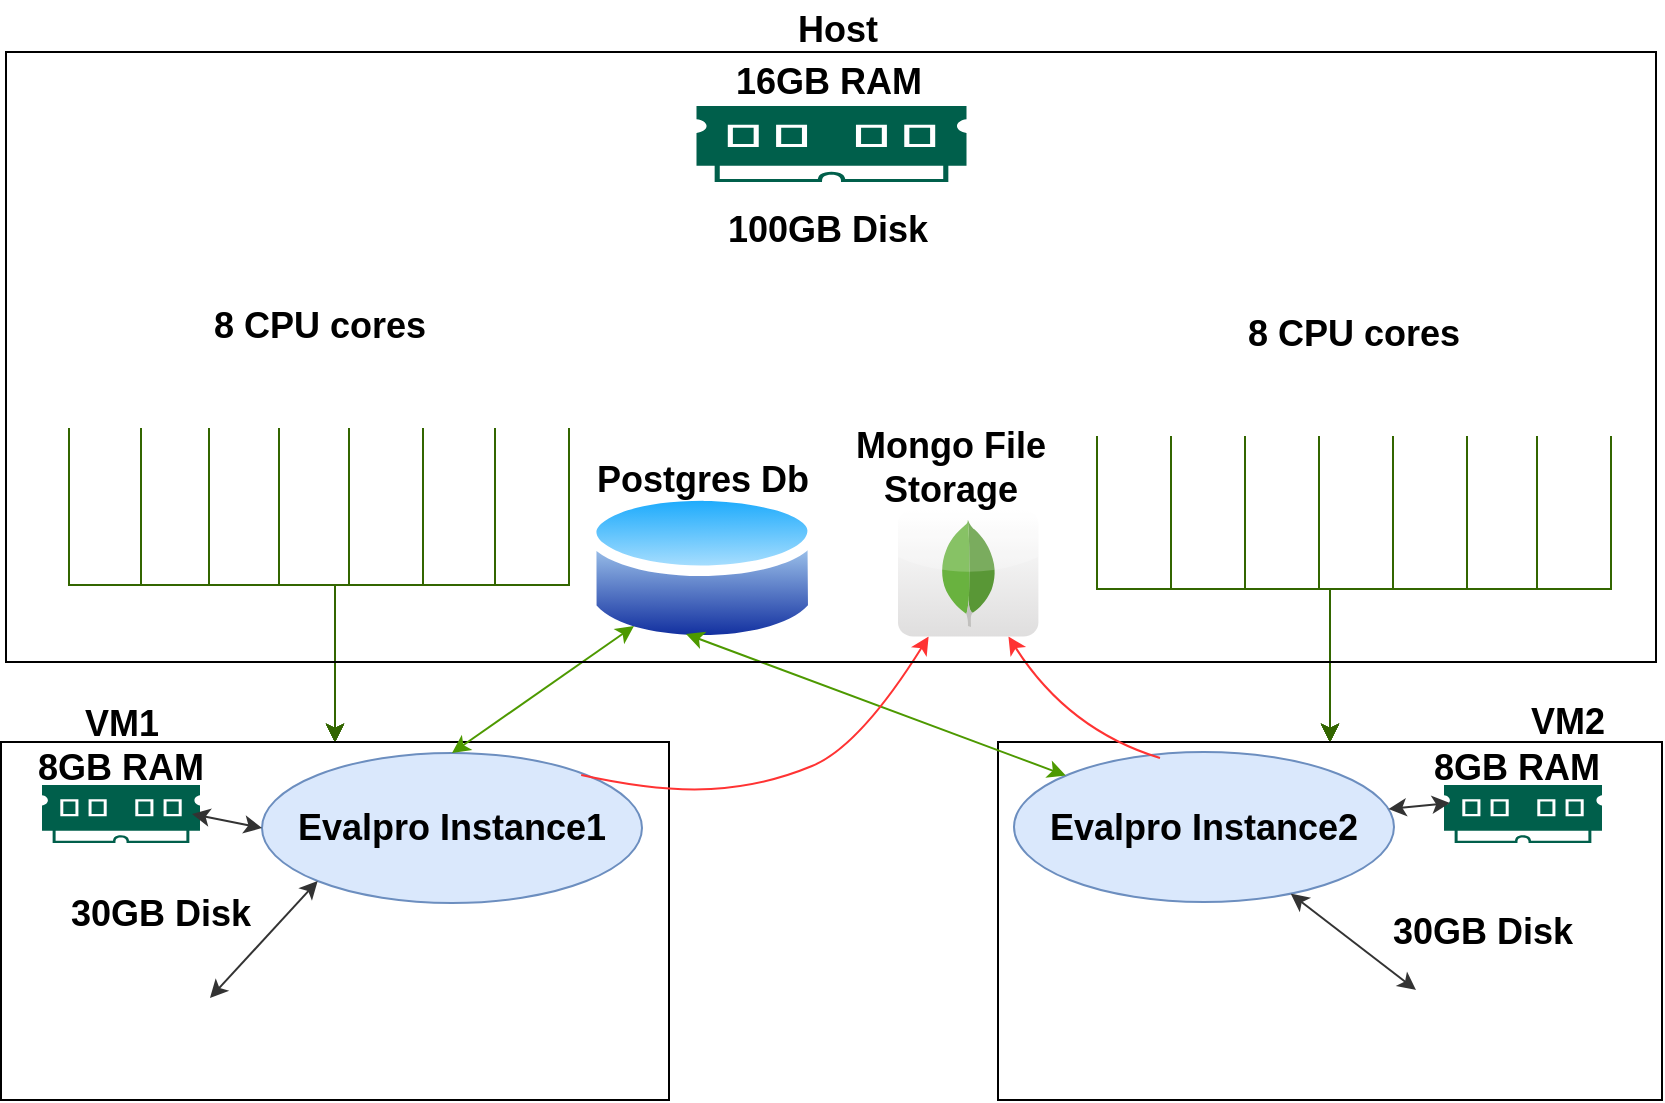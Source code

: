 <mxfile version="18.0.7" type="google"><diagram id="bLPKeY5aAbHHWYAVfeGp" name="Page-1"><mxGraphModel grid="0" page="1" gridSize="10" guides="1" tooltips="1" connect="1" arrows="1" fold="1" pageScale="1" pageWidth="850" pageHeight="1100" math="0" shadow="0"><root><mxCell id="0"/><mxCell id="1" parent="0"/><mxCell id="jILZr2DPwnPUsP_Cy7Bk-1" style="edgeStyle=orthogonalEdgeStyle;rounded=0;orthogonalLoop=1;jettySize=auto;html=1;exitX=0.5;exitY=1;exitDx=0;exitDy=0;strokeColor=#336600;" edge="1" parent="1" source="jILZr2DPwnPUsP_Cy7Bk-2" target="jILZr2DPwnPUsP_Cy7Bk-33"><mxGeometry relative="1" as="geometry"/></mxCell><mxCell id="jILZr2DPwnPUsP_Cy7Bk-2" value="" style="shape=image;html=1;verticalAlign=top;verticalLabelPosition=bottom;labelBackgroundColor=#ffffff;imageAspect=0;aspect=fixed;image=https://cdn1.iconfinder.com/data/icons/unicons-line-vol-5/24/processor-128.png;fillColor=none;" vertex="1" parent="1"><mxGeometry x="22" y="167" width="47" height="47" as="geometry"/></mxCell><mxCell id="jILZr2DPwnPUsP_Cy7Bk-3" style="edgeStyle=orthogonalEdgeStyle;rounded=0;orthogonalLoop=1;jettySize=auto;html=1;exitX=0.5;exitY=1;exitDx=0;exitDy=0;strokeColor=#336600;" edge="1" parent="1" source="jILZr2DPwnPUsP_Cy7Bk-4" target="jILZr2DPwnPUsP_Cy7Bk-33"><mxGeometry relative="1" as="geometry"/></mxCell><mxCell id="jILZr2DPwnPUsP_Cy7Bk-4" value="" style="shape=image;html=1;verticalAlign=top;verticalLabelPosition=bottom;labelBackgroundColor=#ffffff;imageAspect=0;aspect=fixed;image=https://cdn1.iconfinder.com/data/icons/unicons-line-vol-5/24/processor-128.png;fillColor=none;" vertex="1" parent="1"><mxGeometry x="58" y="167" width="47" height="47" as="geometry"/></mxCell><mxCell id="jILZr2DPwnPUsP_Cy7Bk-5" style="edgeStyle=orthogonalEdgeStyle;rounded=0;orthogonalLoop=1;jettySize=auto;html=1;exitX=0.5;exitY=1;exitDx=0;exitDy=0;entryX=0.5;entryY=0;entryDx=0;entryDy=0;strokeColor=#336600;" edge="1" parent="1" source="jILZr2DPwnPUsP_Cy7Bk-6" target="jILZr2DPwnPUsP_Cy7Bk-33"><mxGeometry relative="1" as="geometry"/></mxCell><mxCell id="jILZr2DPwnPUsP_Cy7Bk-6" value="" style="shape=image;html=1;verticalAlign=top;verticalLabelPosition=bottom;labelBackgroundColor=#ffffff;imageAspect=0;aspect=fixed;image=https://cdn1.iconfinder.com/data/icons/unicons-line-vol-5/24/processor-128.png;fillColor=none;" vertex="1" parent="1"><mxGeometry x="92" y="167" width="47" height="47" as="geometry"/></mxCell><mxCell id="jILZr2DPwnPUsP_Cy7Bk-7" style="edgeStyle=orthogonalEdgeStyle;rounded=0;orthogonalLoop=1;jettySize=auto;html=1;exitX=0.5;exitY=1;exitDx=0;exitDy=0;entryX=0.5;entryY=0;entryDx=0;entryDy=0;strokeColor=#336600;" edge="1" parent="1" source="jILZr2DPwnPUsP_Cy7Bk-8" target="jILZr2DPwnPUsP_Cy7Bk-33"><mxGeometry relative="1" as="geometry"/></mxCell><mxCell id="jILZr2DPwnPUsP_Cy7Bk-8" value="" style="shape=image;html=1;verticalAlign=top;verticalLabelPosition=bottom;labelBackgroundColor=#ffffff;imageAspect=0;aspect=fixed;image=https://cdn1.iconfinder.com/data/icons/unicons-line-vol-5/24/processor-128.png;fillColor=none;" vertex="1" parent="1"><mxGeometry x="127" y="167" width="47" height="47" as="geometry"/></mxCell><mxCell id="jILZr2DPwnPUsP_Cy7Bk-9" style="edgeStyle=orthogonalEdgeStyle;rounded=0;orthogonalLoop=1;jettySize=auto;html=1;exitX=0.5;exitY=1;exitDx=0;exitDy=0;entryX=0.5;entryY=0;entryDx=0;entryDy=0;strokeColor=#336600;" edge="1" parent="1" source="jILZr2DPwnPUsP_Cy7Bk-10" target="jILZr2DPwnPUsP_Cy7Bk-33"><mxGeometry relative="1" as="geometry"/></mxCell><mxCell id="jILZr2DPwnPUsP_Cy7Bk-10" value="" style="shape=image;html=1;verticalAlign=top;verticalLabelPosition=bottom;labelBackgroundColor=#ffffff;imageAspect=0;aspect=fixed;image=https://cdn1.iconfinder.com/data/icons/unicons-line-vol-5/24/processor-128.png;fillColor=none;" vertex="1" parent="1"><mxGeometry x="162" y="167" width="47" height="47" as="geometry"/></mxCell><mxCell id="jILZr2DPwnPUsP_Cy7Bk-11" style="edgeStyle=orthogonalEdgeStyle;rounded=0;orthogonalLoop=1;jettySize=auto;html=1;exitX=0.5;exitY=1;exitDx=0;exitDy=0;entryX=0.5;entryY=0;entryDx=0;entryDy=0;strokeColor=#336600;" edge="1" parent="1" source="jILZr2DPwnPUsP_Cy7Bk-12" target="jILZr2DPwnPUsP_Cy7Bk-33"><mxGeometry relative="1" as="geometry"/></mxCell><mxCell id="jILZr2DPwnPUsP_Cy7Bk-12" value="" style="shape=image;html=1;verticalAlign=top;verticalLabelPosition=bottom;labelBackgroundColor=#ffffff;imageAspect=0;aspect=fixed;image=https://cdn1.iconfinder.com/data/icons/unicons-line-vol-5/24/processor-128.png;fillColor=none;" vertex="1" parent="1"><mxGeometry x="199" y="167" width="47" height="47" as="geometry"/></mxCell><mxCell id="jILZr2DPwnPUsP_Cy7Bk-13" style="edgeStyle=orthogonalEdgeStyle;rounded=0;orthogonalLoop=1;jettySize=auto;html=1;exitX=0.5;exitY=1;exitDx=0;exitDy=0;entryX=0.5;entryY=0;entryDx=0;entryDy=0;strokeColor=#336600;" edge="1" parent="1" source="jILZr2DPwnPUsP_Cy7Bk-14" target="jILZr2DPwnPUsP_Cy7Bk-33"><mxGeometry relative="1" as="geometry"/></mxCell><mxCell id="jILZr2DPwnPUsP_Cy7Bk-14" value="" style="shape=image;html=1;verticalAlign=top;verticalLabelPosition=bottom;labelBackgroundColor=#ffffff;imageAspect=0;aspect=fixed;image=https://cdn1.iconfinder.com/data/icons/unicons-line-vol-5/24/processor-128.png;fillColor=none;" vertex="1" parent="1"><mxGeometry x="235" y="167" width="47" height="47" as="geometry"/></mxCell><mxCell id="jILZr2DPwnPUsP_Cy7Bk-15" style="edgeStyle=orthogonalEdgeStyle;rounded=0;orthogonalLoop=1;jettySize=auto;html=1;exitX=0.5;exitY=1;exitDx=0;exitDy=0;entryX=0.5;entryY=0;entryDx=0;entryDy=0;strokeColor=#336600;" edge="1" parent="1" source="jILZr2DPwnPUsP_Cy7Bk-16" target="jILZr2DPwnPUsP_Cy7Bk-33"><mxGeometry relative="1" as="geometry"/></mxCell><mxCell id="jILZr2DPwnPUsP_Cy7Bk-16" value="" style="shape=image;html=1;verticalAlign=top;verticalLabelPosition=bottom;labelBackgroundColor=#ffffff;imageAspect=0;aspect=fixed;image=https://cdn1.iconfinder.com/data/icons/unicons-line-vol-5/24/processor-128.png;fillColor=none;" vertex="1" parent="1"><mxGeometry x="272" y="167" width="47" height="47" as="geometry"/></mxCell><mxCell id="jILZr2DPwnPUsP_Cy7Bk-17" style="edgeStyle=orthogonalEdgeStyle;rounded=0;orthogonalLoop=1;jettySize=auto;html=1;exitX=0.5;exitY=1;exitDx=0;exitDy=0;strokeColor=#336600;" edge="1" parent="1" source="jILZr2DPwnPUsP_Cy7Bk-18" target="jILZr2DPwnPUsP_Cy7Bk-34"><mxGeometry relative="1" as="geometry"/></mxCell><mxCell id="jILZr2DPwnPUsP_Cy7Bk-18" value="" style="shape=image;html=1;verticalAlign=top;verticalLabelPosition=bottom;labelBackgroundColor=#ffffff;imageAspect=0;aspect=fixed;image=https://cdn1.iconfinder.com/data/icons/unicons-line-vol-5/24/processor-128.png;fillColor=none;" vertex="1" parent="1"><mxGeometry x="536" y="171" width="47" height="47" as="geometry"/></mxCell><mxCell id="jILZr2DPwnPUsP_Cy7Bk-19" style="edgeStyle=orthogonalEdgeStyle;rounded=0;orthogonalLoop=1;jettySize=auto;html=1;exitX=0.5;exitY=1;exitDx=0;exitDy=0;strokeColor=#336600;" edge="1" parent="1" source="jILZr2DPwnPUsP_Cy7Bk-20" target="jILZr2DPwnPUsP_Cy7Bk-34"><mxGeometry relative="1" as="geometry"/></mxCell><mxCell id="jILZr2DPwnPUsP_Cy7Bk-20" value="" style="shape=image;html=1;verticalAlign=top;verticalLabelPosition=bottom;labelBackgroundColor=#ffffff;imageAspect=0;aspect=fixed;image=https://cdn1.iconfinder.com/data/icons/unicons-line-vol-5/24/processor-128.png;fillColor=none;" vertex="1" parent="1"><mxGeometry x="573" y="171" width="47" height="47" as="geometry"/></mxCell><mxCell id="jILZr2DPwnPUsP_Cy7Bk-21" style="edgeStyle=orthogonalEdgeStyle;rounded=0;orthogonalLoop=1;jettySize=auto;html=1;exitX=0.5;exitY=1;exitDx=0;exitDy=0;entryX=0.5;entryY=0;entryDx=0;entryDy=0;strokeColor=#336600;" edge="1" parent="1" source="jILZr2DPwnPUsP_Cy7Bk-22" target="jILZr2DPwnPUsP_Cy7Bk-34"><mxGeometry relative="1" as="geometry"/></mxCell><mxCell id="jILZr2DPwnPUsP_Cy7Bk-22" value="" style="shape=image;html=1;verticalAlign=top;verticalLabelPosition=bottom;labelBackgroundColor=#ffffff;imageAspect=0;aspect=fixed;image=https://cdn1.iconfinder.com/data/icons/unicons-line-vol-5/24/processor-128.png;fillColor=none;" vertex="1" parent="1"><mxGeometry x="610" y="171" width="47" height="47" as="geometry"/></mxCell><mxCell id="jILZr2DPwnPUsP_Cy7Bk-23" style="edgeStyle=orthogonalEdgeStyle;rounded=0;orthogonalLoop=1;jettySize=auto;html=1;exitX=0.5;exitY=1;exitDx=0;exitDy=0;strokeColor=#336600;" edge="1" parent="1" source="jILZr2DPwnPUsP_Cy7Bk-24" target="jILZr2DPwnPUsP_Cy7Bk-34"><mxGeometry relative="1" as="geometry"/></mxCell><mxCell id="jILZr2DPwnPUsP_Cy7Bk-24" value="" style="shape=image;html=1;verticalAlign=top;verticalLabelPosition=bottom;labelBackgroundColor=#ffffff;imageAspect=0;aspect=fixed;image=https://cdn1.iconfinder.com/data/icons/unicons-line-vol-5/24/processor-128.png;fillColor=none;" vertex="1" parent="1"><mxGeometry x="647" y="171" width="47" height="47" as="geometry"/></mxCell><mxCell id="jILZr2DPwnPUsP_Cy7Bk-25" style="edgeStyle=orthogonalEdgeStyle;rounded=0;orthogonalLoop=1;jettySize=auto;html=1;exitX=0.5;exitY=1;exitDx=0;exitDy=0;entryX=0.5;entryY=0;entryDx=0;entryDy=0;strokeColor=#336600;" edge="1" parent="1" source="jILZr2DPwnPUsP_Cy7Bk-26" target="jILZr2DPwnPUsP_Cy7Bk-34"><mxGeometry relative="1" as="geometry"/></mxCell><mxCell id="jILZr2DPwnPUsP_Cy7Bk-26" value="" style="shape=image;html=1;verticalAlign=top;verticalLabelPosition=bottom;labelBackgroundColor=#ffffff;imageAspect=0;aspect=fixed;image=https://cdn1.iconfinder.com/data/icons/unicons-line-vol-5/24/processor-128.png;fillColor=none;" vertex="1" parent="1"><mxGeometry x="684" y="171" width="47" height="47" as="geometry"/></mxCell><mxCell id="jILZr2DPwnPUsP_Cy7Bk-27" style="edgeStyle=orthogonalEdgeStyle;rounded=0;orthogonalLoop=1;jettySize=auto;html=1;exitX=0.5;exitY=1;exitDx=0;exitDy=0;strokeColor=#336600;" edge="1" parent="1" source="jILZr2DPwnPUsP_Cy7Bk-28" target="jILZr2DPwnPUsP_Cy7Bk-34"><mxGeometry relative="1" as="geometry"/></mxCell><mxCell id="jILZr2DPwnPUsP_Cy7Bk-28" value="" style="shape=image;html=1;verticalAlign=top;verticalLabelPosition=bottom;labelBackgroundColor=#ffffff;imageAspect=0;aspect=fixed;image=https://cdn1.iconfinder.com/data/icons/unicons-line-vol-5/24/processor-128.png;fillColor=none;" vertex="1" parent="1"><mxGeometry x="721" y="171" width="47" height="47" as="geometry"/></mxCell><mxCell id="jILZr2DPwnPUsP_Cy7Bk-29" style="edgeStyle=orthogonalEdgeStyle;rounded=0;orthogonalLoop=1;jettySize=auto;html=1;exitX=0.5;exitY=1;exitDx=0;exitDy=0;entryX=0.5;entryY=0;entryDx=0;entryDy=0;strokeColor=#336600;" edge="1" parent="1" source="jILZr2DPwnPUsP_Cy7Bk-30" target="jILZr2DPwnPUsP_Cy7Bk-34"><mxGeometry relative="1" as="geometry"/></mxCell><mxCell id="jILZr2DPwnPUsP_Cy7Bk-30" value="" style="shape=image;html=1;verticalAlign=top;verticalLabelPosition=bottom;labelBackgroundColor=#ffffff;imageAspect=0;aspect=fixed;image=https://cdn1.iconfinder.com/data/icons/unicons-line-vol-5/24/processor-128.png;fillColor=none;" vertex="1" parent="1"><mxGeometry x="756" y="171" width="47" height="47" as="geometry"/></mxCell><mxCell id="jILZr2DPwnPUsP_Cy7Bk-31" style="edgeStyle=orthogonalEdgeStyle;rounded=0;orthogonalLoop=1;jettySize=auto;html=1;exitX=0.5;exitY=1;exitDx=0;exitDy=0;entryX=0.5;entryY=0;entryDx=0;entryDy=0;strokeColor=#336600;" edge="1" parent="1" source="jILZr2DPwnPUsP_Cy7Bk-32" target="jILZr2DPwnPUsP_Cy7Bk-34"><mxGeometry relative="1" as="geometry"/></mxCell><mxCell id="jILZr2DPwnPUsP_Cy7Bk-32" value="" style="shape=image;html=1;verticalAlign=top;verticalLabelPosition=bottom;labelBackgroundColor=#ffffff;imageAspect=0;aspect=fixed;image=https://cdn1.iconfinder.com/data/icons/unicons-line-vol-5/24/processor-128.png;fillColor=none;" vertex="1" parent="1"><mxGeometry x="793" y="171" width="47" height="47" as="geometry"/></mxCell><mxCell id="jILZr2DPwnPUsP_Cy7Bk-33" value="" style="rounded=0;whiteSpace=wrap;html=1;fillColor=none;" vertex="1" parent="1"><mxGeometry x="11.5" y="371" width="334" height="179" as="geometry"/></mxCell><mxCell id="jILZr2DPwnPUsP_Cy7Bk-34" value="" style="rounded=0;whiteSpace=wrap;html=1;fillColor=none;" vertex="1" parent="1"><mxGeometry x="510" y="371" width="332" height="179" as="geometry"/></mxCell><mxCell id="jILZr2DPwnPUsP_Cy7Bk-35" value="" style="sketch=0;pointerEvents=1;shadow=0;dashed=0;html=1;strokeColor=none;fillColor=#005F4B;labelPosition=center;verticalLabelPosition=bottom;verticalAlign=top;align=center;outlineConnect=0;shape=mxgraph.veeam2.ram;" vertex="1" parent="1"><mxGeometry x="733" y="392.5" width="79" height="29" as="geometry"/></mxCell><mxCell id="jILZr2DPwnPUsP_Cy7Bk-36" value="" style="sketch=0;pointerEvents=1;shadow=0;dashed=0;html=1;strokeColor=none;fillColor=#005F4B;labelPosition=center;verticalLabelPosition=bottom;verticalAlign=top;align=center;outlineConnect=0;shape=mxgraph.veeam2.ram;" vertex="1" parent="1"><mxGeometry x="32" y="392.5" width="79" height="29" as="geometry"/></mxCell><mxCell id="jILZr2DPwnPUsP_Cy7Bk-37" value="&lt;b&gt;&lt;font style=&quot;font-size: 18px;&quot;&gt;8GB RAM&lt;/font&gt;&lt;/b&gt;" style="text;html=1;strokeColor=none;fillColor=none;align=center;verticalAlign=middle;whiteSpace=wrap;rounded=0;" vertex="1" parent="1"><mxGeometry x="719" y="369" width="101" height="30" as="geometry"/></mxCell><mxCell id="jILZr2DPwnPUsP_Cy7Bk-38" value="&lt;b&gt;&lt;font style=&quot;font-size: 18px;&quot;&gt;8GB RAM&lt;/font&gt;&lt;/b&gt;" style="text;html=1;strokeColor=none;fillColor=none;align=center;verticalAlign=middle;whiteSpace=wrap;rounded=0;" vertex="1" parent="1"><mxGeometry x="21" y="369" width="101" height="30" as="geometry"/></mxCell><mxCell id="jILZr2DPwnPUsP_Cy7Bk-39" value="" style="shape=image;html=1;verticalAlign=top;verticalLabelPosition=bottom;labelBackgroundColor=#ffffff;imageAspect=0;aspect=fixed;image=https://cdn4.iconfinder.com/data/icons/PixeloPhilia_2/PNG/hdd.png;fontSize=18;fillColor=none;" vertex="1" parent="1"><mxGeometry x="61" y="467" width="61" height="61" as="geometry"/></mxCell><mxCell id="jILZr2DPwnPUsP_Cy7Bk-40" value="&lt;b&gt;Evalpro Instance1&lt;/b&gt;" style="ellipse;whiteSpace=wrap;html=1;fontSize=18;fillColor=#dae8fc;strokeColor=#6c8ebf;" vertex="1" parent="1"><mxGeometry x="142" y="376.5" width="190" height="75" as="geometry"/></mxCell><mxCell id="jILZr2DPwnPUsP_Cy7Bk-41" value="&lt;b&gt;30GB Disk&lt;/b&gt;" style="text;html=1;strokeColor=none;fillColor=none;align=center;verticalAlign=middle;whiteSpace=wrap;rounded=0;fontSize=18;" vertex="1" parent="1"><mxGeometry x="43" y="442" width="97" height="30" as="geometry"/></mxCell><mxCell id="jILZr2DPwnPUsP_Cy7Bk-42" value="&lt;b&gt;30GB Disk&lt;/b&gt;" style="text;html=1;strokeColor=none;fillColor=none;align=center;verticalAlign=middle;whiteSpace=wrap;rounded=0;fontSize=18;" vertex="1" parent="1"><mxGeometry x="702" y="451" width="101" height="30.5" as="geometry"/></mxCell><mxCell id="jILZr2DPwnPUsP_Cy7Bk-43" value="&lt;b&gt;Evalpro Instance2&lt;/b&gt;" style="ellipse;whiteSpace=wrap;html=1;fontSize=18;fillColor=#dae8fc;strokeColor=#6c8ebf;" vertex="1" parent="1"><mxGeometry x="518" y="376" width="190" height="75" as="geometry"/></mxCell><mxCell id="jILZr2DPwnPUsP_Cy7Bk-44" value="" style="sketch=0;pointerEvents=1;shadow=0;dashed=0;html=1;strokeColor=none;fillColor=#005F4B;labelPosition=center;verticalLabelPosition=bottom;verticalAlign=top;align=center;outlineConnect=0;shape=mxgraph.veeam2.ram;" vertex="1" parent="1"><mxGeometry x="359.25" y="53" width="135" height="38" as="geometry"/></mxCell><mxCell id="jILZr2DPwnPUsP_Cy7Bk-45" value="" style="shape=image;html=1;verticalAlign=top;verticalLabelPosition=bottom;labelBackgroundColor=#ffffff;imageAspect=0;aspect=fixed;image=https://cdn4.iconfinder.com/data/icons/PixeloPhilia_2/PNG/hdd.png;fontSize=18;fillColor=none;" vertex="1" parent="1"><mxGeometry x="376.5" y="115" width="96" height="96" as="geometry"/></mxCell><mxCell id="jILZr2DPwnPUsP_Cy7Bk-46" value="" style="shape=image;html=1;verticalAlign=top;verticalLabelPosition=bottom;labelBackgroundColor=#ffffff;imageAspect=0;aspect=fixed;image=https://cdn4.iconfinder.com/data/icons/PixeloPhilia_2/PNG/hdd.png;fontSize=18;fillColor=none;" vertex="1" parent="1"><mxGeometry x="712" y="470" width="61" height="61" as="geometry"/></mxCell><mxCell id="jILZr2DPwnPUsP_Cy7Bk-47" value="&lt;b&gt;&lt;font style=&quot;font-size: 18px;&quot;&gt;16GB RAM&lt;/font&gt;&lt;/b&gt;" style="text;html=1;strokeColor=none;fillColor=none;align=center;verticalAlign=middle;whiteSpace=wrap;rounded=0;" vertex="1" parent="1"><mxGeometry x="375" y="26" width="101" height="30" as="geometry"/></mxCell><mxCell id="jILZr2DPwnPUsP_Cy7Bk-48" value="&lt;b&gt;100GB Disk&lt;/b&gt;" style="text;html=1;strokeColor=none;fillColor=none;align=center;verticalAlign=middle;whiteSpace=wrap;rounded=0;fontSize=18;" vertex="1" parent="1"><mxGeometry x="368" y="100" width="114" height="30" as="geometry"/></mxCell><mxCell id="jILZr2DPwnPUsP_Cy7Bk-49" value="&lt;b&gt;8 CPU cores&lt;/b&gt;" style="text;html=1;strokeColor=none;fillColor=none;align=center;verticalAlign=middle;whiteSpace=wrap;rounded=0;fontSize=18;" vertex="1" parent="1"><mxGeometry x="105" y="148" width="132" height="30" as="geometry"/></mxCell><mxCell id="jILZr2DPwnPUsP_Cy7Bk-50" value="&lt;b&gt;VM1&lt;/b&gt;" style="text;html=1;strokeColor=none;fillColor=none;align=center;verticalAlign=middle;whiteSpace=wrap;rounded=0;fontSize=18;" vertex="1" parent="1"><mxGeometry x="42" y="346.5" width="60" height="30" as="geometry"/></mxCell><mxCell id="jILZr2DPwnPUsP_Cy7Bk-51" value="&lt;b&gt;VM2&lt;/b&gt;" style="text;html=1;strokeColor=none;fillColor=none;align=center;verticalAlign=middle;whiteSpace=wrap;rounded=0;fontSize=18;" vertex="1" parent="1"><mxGeometry x="765" y="346" width="60" height="30" as="geometry"/></mxCell><mxCell id="jILZr2DPwnPUsP_Cy7Bk-52" value="" style="aspect=fixed;perimeter=ellipsePerimeter;html=1;align=center;shadow=0;dashed=0;spacingTop=3;image;image=img/lib/active_directory/database.svg;" vertex="1" parent="1"><mxGeometry x="304" y="241" width="116.22" height="86" as="geometry"/></mxCell><mxCell id="jILZr2DPwnPUsP_Cy7Bk-54" value="&lt;font style=&quot;font-size: 18px;&quot;&gt;&lt;b&gt;Postgres Db&lt;/b&gt;&lt;/font&gt;" style="text;html=1;strokeColor=none;fillColor=none;align=center;verticalAlign=middle;whiteSpace=wrap;rounded=0;" vertex="1" parent="1"><mxGeometry x="301.61" y="225" width="121" height="30" as="geometry"/></mxCell><mxCell id="jILZr2DPwnPUsP_Cy7Bk-55" value="&lt;b&gt;Mongo File Storage&lt;/b&gt;" style="text;html=1;strokeColor=none;fillColor=none;align=center;verticalAlign=middle;whiteSpace=wrap;rounded=0;fontSize=18;" vertex="1" parent="1"><mxGeometry x="430" y="208" width="113" height="52" as="geometry"/></mxCell><mxCell id="jILZr2DPwnPUsP_Cy7Bk-56" value="" style="endArrow=classic;startArrow=classic;html=1;rounded=0;fontSize=18;exitX=0.5;exitY=0;exitDx=0;exitDy=0;strokeColor=#4D9900;" edge="1" parent="1" source="jILZr2DPwnPUsP_Cy7Bk-40"><mxGeometry width="50" height="50" relative="1" as="geometry"><mxPoint x="309.25" y="340" as="sourcePoint"/><mxPoint x="328" y="313" as="targetPoint"/></mxGeometry></mxCell><mxCell id="jILZr2DPwnPUsP_Cy7Bk-57" value="" style="endArrow=classic;startArrow=classic;html=1;rounded=0;fontSize=18;strokeColor=#4D9900;" edge="1" parent="1" source="jILZr2DPwnPUsP_Cy7Bk-43"><mxGeometry width="50" height="50" relative="1" as="geometry"><mxPoint x="304" y="367" as="sourcePoint"/><mxPoint x="354" y="317" as="targetPoint"/></mxGeometry></mxCell><mxCell id="jILZr2DPwnPUsP_Cy7Bk-58" value="&lt;b&gt;8 CPU cores&lt;/b&gt;" style="text;html=1;strokeColor=none;fillColor=none;align=center;verticalAlign=middle;whiteSpace=wrap;rounded=0;fontSize=18;" vertex="1" parent="1"><mxGeometry x="622" y="152" width="132" height="30" as="geometry"/></mxCell><mxCell id="jILZr2DPwnPUsP_Cy7Bk-59" value="" style="curved=1;endArrow=classic;html=1;rounded=0;fontSize=18;strokeColor=#FF3333;" edge="1" parent="1" target="jILZr2DPwnPUsP_Cy7Bk-67"><mxGeometry width="50" height="50" relative="1" as="geometry"><mxPoint x="301.61" y="387.5" as="sourcePoint"/><mxPoint x="479" y="313" as="targetPoint"/><Array as="points"><mxPoint x="340" y="396"/><mxPoint x="393" y="393"/><mxPoint x="441" y="373"/></Array></mxGeometry></mxCell><mxCell id="jILZr2DPwnPUsP_Cy7Bk-60" value="" style="curved=1;endArrow=classic;html=1;rounded=0;fontSize=18;strokeColor=#FF3333;" edge="1" parent="1" target="jILZr2DPwnPUsP_Cy7Bk-67"><mxGeometry width="50" height="50" relative="1" as="geometry"><mxPoint x="591" y="379" as="sourcePoint"/><mxPoint x="512.316" y="312.12" as="targetPoint"/><Array as="points"><mxPoint x="545" y="365"/></Array></mxGeometry></mxCell><mxCell id="jILZr2DPwnPUsP_Cy7Bk-61" value="" style="endArrow=classic;startArrow=classic;html=1;rounded=0;fontSize=18;strokeColor=#333333;entryX=0;entryY=1;entryDx=0;entryDy=0;" edge="1" parent="1" target="jILZr2DPwnPUsP_Cy7Bk-40"><mxGeometry width="50" height="50" relative="1" as="geometry"><mxPoint x="116" y="499" as="sourcePoint"/><mxPoint x="166" y="449" as="targetPoint"/></mxGeometry></mxCell><mxCell id="jILZr2DPwnPUsP_Cy7Bk-62" value="" style="endArrow=classic;startArrow=classic;html=1;rounded=0;fontSize=18;strokeColor=#333333;entryX=0;entryY=0.5;entryDx=0;entryDy=0;" edge="1" parent="1" target="jILZr2DPwnPUsP_Cy7Bk-40"><mxGeometry width="50" height="50" relative="1" as="geometry"><mxPoint x="107" y="407" as="sourcePoint"/><mxPoint x="157" y="357" as="targetPoint"/></mxGeometry></mxCell><mxCell id="jILZr2DPwnPUsP_Cy7Bk-63" value="" style="endArrow=classic;startArrow=classic;html=1;rounded=0;fontSize=18;strokeColor=#333333;" edge="1" parent="1" source="jILZr2DPwnPUsP_Cy7Bk-43"><mxGeometry width="50" height="50" relative="1" as="geometry"><mxPoint x="669" y="545" as="sourcePoint"/><mxPoint x="719" y="495" as="targetPoint"/></mxGeometry></mxCell><mxCell id="jILZr2DPwnPUsP_Cy7Bk-64" value="" style="endArrow=classic;startArrow=classic;html=1;rounded=0;fontSize=18;strokeColor=#333333;" edge="1" parent="1" source="jILZr2DPwnPUsP_Cy7Bk-43"><mxGeometry width="50" height="50" relative="1" as="geometry"><mxPoint x="686" y="451.5" as="sourcePoint"/><mxPoint x="736" y="401.5" as="targetPoint"/></mxGeometry></mxCell><mxCell id="jILZr2DPwnPUsP_Cy7Bk-66" value="&lt;b&gt;Host&lt;/b&gt;" style="text;html=1;strokeColor=none;fillColor=none;align=center;verticalAlign=middle;whiteSpace=wrap;rounded=0;fontSize=18;" vertex="1" parent="1"><mxGeometry x="400" width="60" height="30" as="geometry"/></mxCell><mxCell id="jILZr2DPwnPUsP_Cy7Bk-67" value="" style="dashed=0;outlineConnect=0;html=1;align=center;labelPosition=center;verticalLabelPosition=bottom;verticalAlign=top;shape=mxgraph.webicons.mongodb;gradientColor=#DFDEDE" vertex="1" parent="1"><mxGeometry x="460" y="255" width="70.2" height="63.2" as="geometry"/></mxCell><mxCell id="jILZr2DPwnPUsP_Cy7Bk-68" value="" style="rounded=0;whiteSpace=wrap;html=1;fillColor=none;" vertex="1" parent="1"><mxGeometry x="14" y="26" width="825" height="305" as="geometry"/></mxCell></root></mxGraphModel></diagram></mxfile>